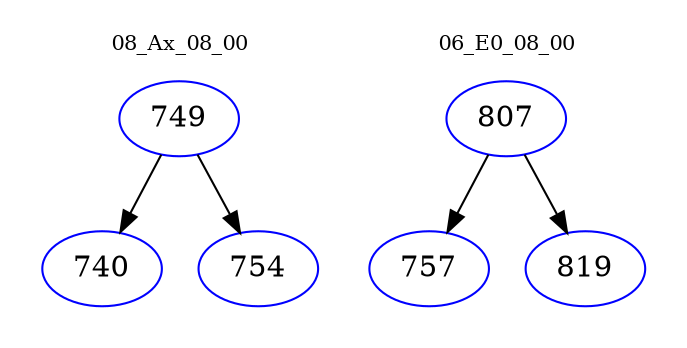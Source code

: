 digraph{
subgraph cluster_0 {
color = white
label = "08_Ax_08_00";
fontsize=10;
T0_749 [label="749", color="blue"]
T0_749 -> T0_740 [color="black"]
T0_740 [label="740", color="blue"]
T0_749 -> T0_754 [color="black"]
T0_754 [label="754", color="blue"]
}
subgraph cluster_1 {
color = white
label = "06_E0_08_00";
fontsize=10;
T1_807 [label="807", color="blue"]
T1_807 -> T1_757 [color="black"]
T1_757 [label="757", color="blue"]
T1_807 -> T1_819 [color="black"]
T1_819 [label="819", color="blue"]
}
}
